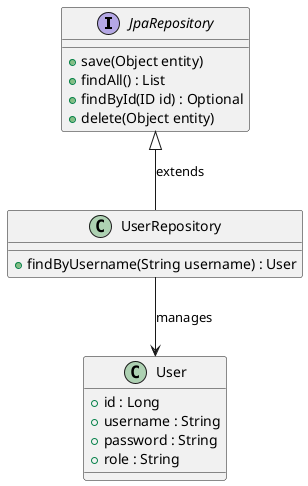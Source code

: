 @startuml

    interface JpaRepository {
        +save(Object entity)
        +findAll() : List
        +findById(ID id) : Optional
        +delete(Object entity)
    }

    class UserRepository {
        +findByUsername(String username) : User
    }

    JpaRepository <|-- UserRepository : extends
    UserRepository --> User : manages

    class User {
        +id : Long
        +username : String
        +password : String
        +role : String
    }


@enduml
